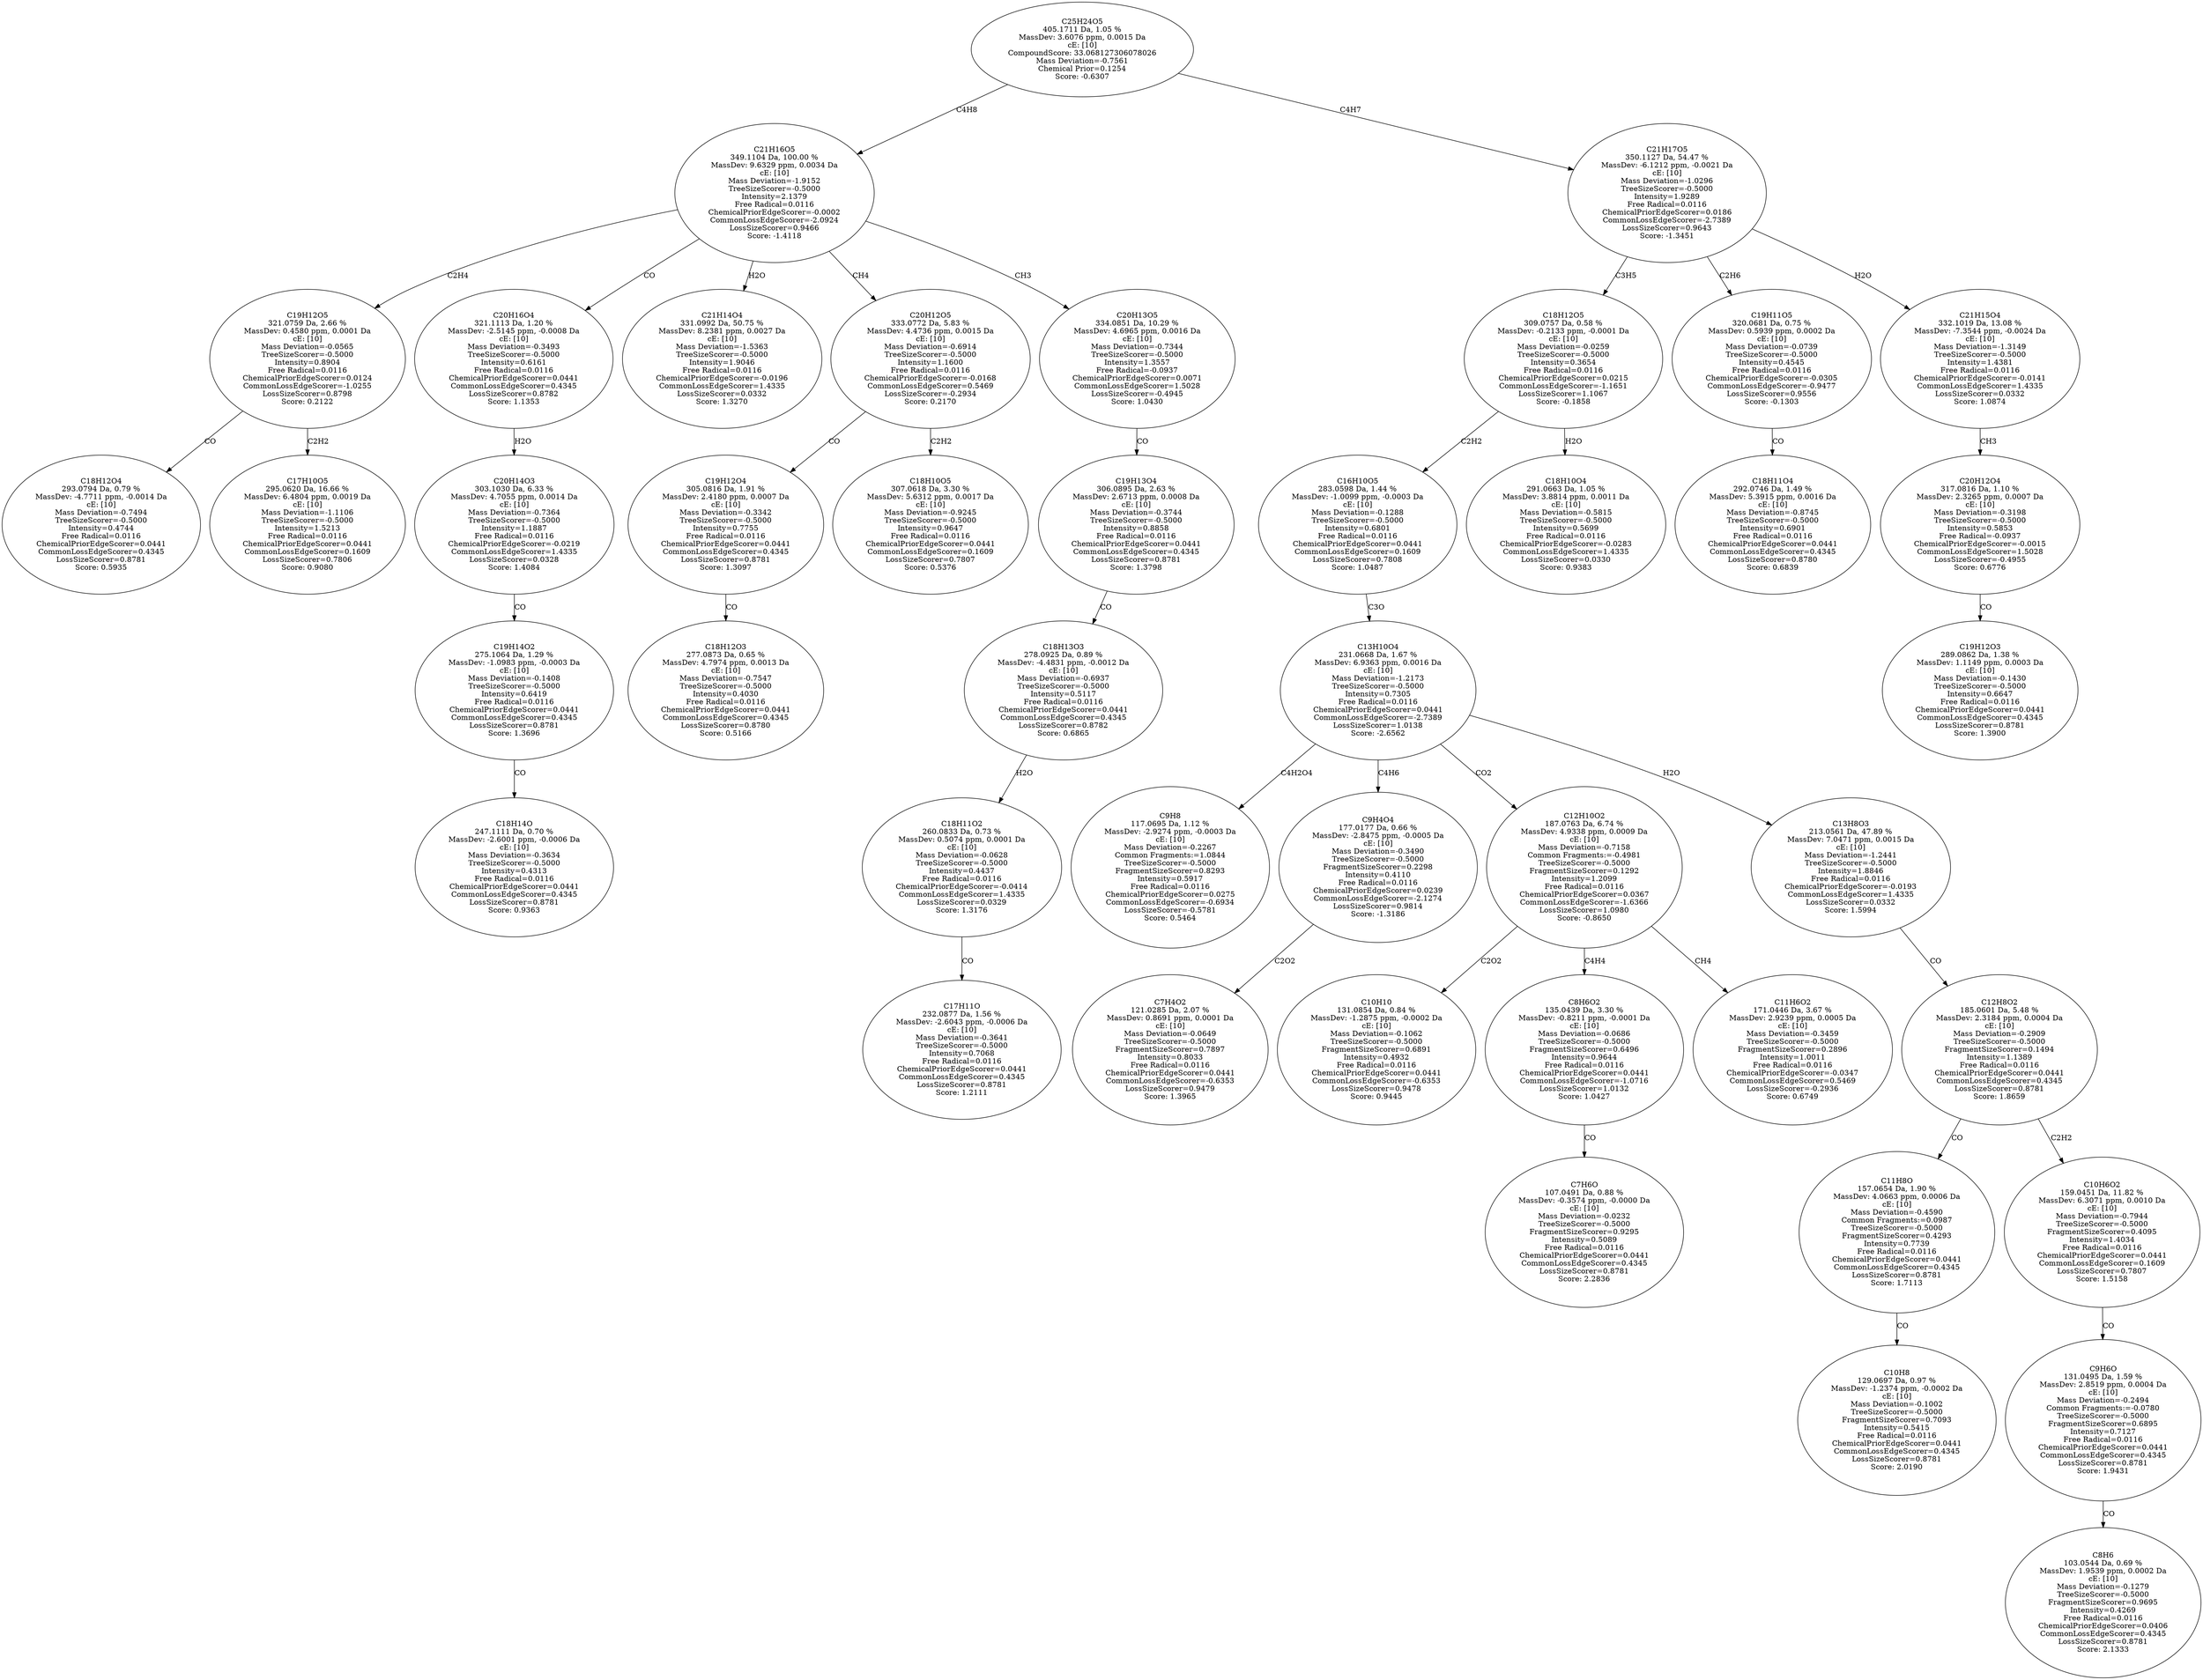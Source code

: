 strict digraph {
v1 [label="C18H12O4\n293.0794 Da, 0.79 %\nMassDev: -4.7711 ppm, -0.0014 Da\ncE: [10]\nMass Deviation=-0.7494\nTreeSizeScorer=-0.5000\nIntensity=0.4744\nFree Radical=0.0116\nChemicalPriorEdgeScorer=0.0441\nCommonLossEdgeScorer=0.4345\nLossSizeScorer=0.8781\nScore: 0.5935"];
v2 [label="C17H10O5\n295.0620 Da, 16.66 %\nMassDev: 6.4804 ppm, 0.0019 Da\ncE: [10]\nMass Deviation=-1.1106\nTreeSizeScorer=-0.5000\nIntensity=1.5213\nFree Radical=0.0116\nChemicalPriorEdgeScorer=0.0441\nCommonLossEdgeScorer=0.1609\nLossSizeScorer=0.7806\nScore: 0.9080"];
v3 [label="C19H12O5\n321.0759 Da, 2.66 %\nMassDev: 0.4580 ppm, 0.0001 Da\ncE: [10]\nMass Deviation=-0.0565\nTreeSizeScorer=-0.5000\nIntensity=0.8904\nFree Radical=0.0116\nChemicalPriorEdgeScorer=0.0124\nCommonLossEdgeScorer=-1.0255\nLossSizeScorer=0.8798\nScore: 0.2122"];
v4 [label="C18H14O\n247.1111 Da, 0.70 %\nMassDev: -2.6001 ppm, -0.0006 Da\ncE: [10]\nMass Deviation=-0.3634\nTreeSizeScorer=-0.5000\nIntensity=0.4313\nFree Radical=0.0116\nChemicalPriorEdgeScorer=0.0441\nCommonLossEdgeScorer=0.4345\nLossSizeScorer=0.8781\nScore: 0.9363"];
v5 [label="C19H14O2\n275.1064 Da, 1.29 %\nMassDev: -1.0983 ppm, -0.0003 Da\ncE: [10]\nMass Deviation=-0.1408\nTreeSizeScorer=-0.5000\nIntensity=0.6419\nFree Radical=0.0116\nChemicalPriorEdgeScorer=0.0441\nCommonLossEdgeScorer=0.4345\nLossSizeScorer=0.8781\nScore: 1.3696"];
v6 [label="C20H14O3\n303.1030 Da, 6.33 %\nMassDev: 4.7055 ppm, 0.0014 Da\ncE: [10]\nMass Deviation=-0.7364\nTreeSizeScorer=-0.5000\nIntensity=1.1887\nFree Radical=0.0116\nChemicalPriorEdgeScorer=-0.0219\nCommonLossEdgeScorer=1.4335\nLossSizeScorer=0.0328\nScore: 1.4084"];
v7 [label="C20H16O4\n321.1113 Da, 1.20 %\nMassDev: -2.5145 ppm, -0.0008 Da\ncE: [10]\nMass Deviation=-0.3493\nTreeSizeScorer=-0.5000\nIntensity=0.6161\nFree Radical=0.0116\nChemicalPriorEdgeScorer=0.0441\nCommonLossEdgeScorer=0.4345\nLossSizeScorer=0.8782\nScore: 1.1353"];
v8 [label="C21H14O4\n331.0992 Da, 50.75 %\nMassDev: 8.2381 ppm, 0.0027 Da\ncE: [10]\nMass Deviation=-1.5363\nTreeSizeScorer=-0.5000\nIntensity=1.9046\nFree Radical=0.0116\nChemicalPriorEdgeScorer=-0.0196\nCommonLossEdgeScorer=1.4335\nLossSizeScorer=0.0332\nScore: 1.3270"];
v9 [label="C18H12O3\n277.0873 Da, 0.65 %\nMassDev: 4.7974 ppm, 0.0013 Da\ncE: [10]\nMass Deviation=-0.7547\nTreeSizeScorer=-0.5000\nIntensity=0.4030\nFree Radical=0.0116\nChemicalPriorEdgeScorer=0.0441\nCommonLossEdgeScorer=0.4345\nLossSizeScorer=0.8780\nScore: 0.5166"];
v10 [label="C19H12O4\n305.0816 Da, 1.91 %\nMassDev: 2.4180 ppm, 0.0007 Da\ncE: [10]\nMass Deviation=-0.3342\nTreeSizeScorer=-0.5000\nIntensity=0.7755\nFree Radical=0.0116\nChemicalPriorEdgeScorer=0.0441\nCommonLossEdgeScorer=0.4345\nLossSizeScorer=0.8781\nScore: 1.3097"];
v11 [label="C18H10O5\n307.0618 Da, 3.30 %\nMassDev: 5.6312 ppm, 0.0017 Da\ncE: [10]\nMass Deviation=-0.9245\nTreeSizeScorer=-0.5000\nIntensity=0.9647\nFree Radical=0.0116\nChemicalPriorEdgeScorer=0.0441\nCommonLossEdgeScorer=0.1609\nLossSizeScorer=0.7807\nScore: 0.5376"];
v12 [label="C20H12O5\n333.0772 Da, 5.83 %\nMassDev: 4.4736 ppm, 0.0015 Da\ncE: [10]\nMass Deviation=-0.6914\nTreeSizeScorer=-0.5000\nIntensity=1.1600\nFree Radical=0.0116\nChemicalPriorEdgeScorer=-0.0168\nCommonLossEdgeScorer=0.5469\nLossSizeScorer=-0.2934\nScore: 0.2170"];
v13 [label="C17H11O\n232.0877 Da, 1.56 %\nMassDev: -2.6043 ppm, -0.0006 Da\ncE: [10]\nMass Deviation=-0.3641\nTreeSizeScorer=-0.5000\nIntensity=0.7068\nFree Radical=0.0116\nChemicalPriorEdgeScorer=0.0441\nCommonLossEdgeScorer=0.4345\nLossSizeScorer=0.8781\nScore: 1.2111"];
v14 [label="C18H11O2\n260.0833 Da, 0.73 %\nMassDev: 0.5074 ppm, 0.0001 Da\ncE: [10]\nMass Deviation=-0.0628\nTreeSizeScorer=-0.5000\nIntensity=0.4437\nFree Radical=0.0116\nChemicalPriorEdgeScorer=-0.0414\nCommonLossEdgeScorer=1.4335\nLossSizeScorer=0.0329\nScore: 1.3176"];
v15 [label="C18H13O3\n278.0925 Da, 0.89 %\nMassDev: -4.4831 ppm, -0.0012 Da\ncE: [10]\nMass Deviation=-0.6937\nTreeSizeScorer=-0.5000\nIntensity=0.5117\nFree Radical=0.0116\nChemicalPriorEdgeScorer=0.0441\nCommonLossEdgeScorer=0.4345\nLossSizeScorer=0.8782\nScore: 0.6865"];
v16 [label="C19H13O4\n306.0895 Da, 2.63 %\nMassDev: 2.6713 ppm, 0.0008 Da\ncE: [10]\nMass Deviation=-0.3744\nTreeSizeScorer=-0.5000\nIntensity=0.8858\nFree Radical=0.0116\nChemicalPriorEdgeScorer=0.0441\nCommonLossEdgeScorer=0.4345\nLossSizeScorer=0.8781\nScore: 1.3798"];
v17 [label="C20H13O5\n334.0851 Da, 10.29 %\nMassDev: 4.6965 ppm, 0.0016 Da\ncE: [10]\nMass Deviation=-0.7344\nTreeSizeScorer=-0.5000\nIntensity=1.3557\nFree Radical=-0.0937\nChemicalPriorEdgeScorer=0.0071\nCommonLossEdgeScorer=1.5028\nLossSizeScorer=-0.4945\nScore: 1.0430"];
v18 [label="C21H16O5\n349.1104 Da, 100.00 %\nMassDev: 9.6329 ppm, 0.0034 Da\ncE: [10]\nMass Deviation=-1.9152\nTreeSizeScorer=-0.5000\nIntensity=2.1379\nFree Radical=0.0116\nChemicalPriorEdgeScorer=-0.0002\nCommonLossEdgeScorer=-2.0924\nLossSizeScorer=0.9466\nScore: -1.4118"];
v19 [label="C9H8\n117.0695 Da, 1.12 %\nMassDev: -2.9274 ppm, -0.0003 Da\ncE: [10]\nMass Deviation=-0.2267\nCommon Fragments:=1.0844\nTreeSizeScorer=-0.5000\nFragmentSizeScorer=0.8293\nIntensity=0.5917\nFree Radical=0.0116\nChemicalPriorEdgeScorer=0.0275\nCommonLossEdgeScorer=-0.6934\nLossSizeScorer=-0.5781\nScore: 0.5464"];
v20 [label="C7H4O2\n121.0285 Da, 2.07 %\nMassDev: 0.8691 ppm, 0.0001 Da\ncE: [10]\nMass Deviation=-0.0649\nTreeSizeScorer=-0.5000\nFragmentSizeScorer=0.7897\nIntensity=0.8033\nFree Radical=0.0116\nChemicalPriorEdgeScorer=0.0441\nCommonLossEdgeScorer=-0.6353\nLossSizeScorer=0.9479\nScore: 1.3965"];
v21 [label="C9H4O4\n177.0177 Da, 0.66 %\nMassDev: -2.8475 ppm, -0.0005 Da\ncE: [10]\nMass Deviation=-0.3490\nTreeSizeScorer=-0.5000\nFragmentSizeScorer=0.2298\nIntensity=0.4110\nFree Radical=0.0116\nChemicalPriorEdgeScorer=0.0239\nCommonLossEdgeScorer=-2.1274\nLossSizeScorer=0.9814\nScore: -1.3186"];
v22 [label="C10H10\n131.0854 Da, 0.84 %\nMassDev: -1.2875 ppm, -0.0002 Da\ncE: [10]\nMass Deviation=-0.1062\nTreeSizeScorer=-0.5000\nFragmentSizeScorer=0.6891\nIntensity=0.4932\nFree Radical=0.0116\nChemicalPriorEdgeScorer=0.0441\nCommonLossEdgeScorer=-0.6353\nLossSizeScorer=0.9478\nScore: 0.9445"];
v23 [label="C7H6O\n107.0491 Da, 0.88 %\nMassDev: -0.3574 ppm, -0.0000 Da\ncE: [10]\nMass Deviation=-0.0232\nTreeSizeScorer=-0.5000\nFragmentSizeScorer=0.9295\nIntensity=0.5089\nFree Radical=0.0116\nChemicalPriorEdgeScorer=0.0441\nCommonLossEdgeScorer=0.4345\nLossSizeScorer=0.8781\nScore: 2.2836"];
v24 [label="C8H6O2\n135.0439 Da, 3.30 %\nMassDev: -0.8211 ppm, -0.0001 Da\ncE: [10]\nMass Deviation=-0.0686\nTreeSizeScorer=-0.5000\nFragmentSizeScorer=0.6496\nIntensity=0.9644\nFree Radical=0.0116\nChemicalPriorEdgeScorer=0.0441\nCommonLossEdgeScorer=-1.0716\nLossSizeScorer=1.0132\nScore: 1.0427"];
v25 [label="C11H6O2\n171.0446 Da, 3.67 %\nMassDev: 2.9239 ppm, 0.0005 Da\ncE: [10]\nMass Deviation=-0.3459\nTreeSizeScorer=-0.5000\nFragmentSizeScorer=0.2896\nIntensity=1.0011\nFree Radical=0.0116\nChemicalPriorEdgeScorer=-0.0347\nCommonLossEdgeScorer=0.5469\nLossSizeScorer=-0.2936\nScore: 0.6749"];
v26 [label="C12H10O2\n187.0763 Da, 6.74 %\nMassDev: 4.9338 ppm, 0.0009 Da\ncE: [10]\nMass Deviation=-0.7158\nCommon Fragments:=-0.4981\nTreeSizeScorer=-0.5000\nFragmentSizeScorer=0.1292\nIntensity=1.2099\nFree Radical=0.0116\nChemicalPriorEdgeScorer=0.0367\nCommonLossEdgeScorer=-1.6366\nLossSizeScorer=1.0980\nScore: -0.8650"];
v27 [label="C10H8\n129.0697 Da, 0.97 %\nMassDev: -1.2374 ppm, -0.0002 Da\ncE: [10]\nMass Deviation=-0.1002\nTreeSizeScorer=-0.5000\nFragmentSizeScorer=0.7093\nIntensity=0.5415\nFree Radical=0.0116\nChemicalPriorEdgeScorer=0.0441\nCommonLossEdgeScorer=0.4345\nLossSizeScorer=0.8781\nScore: 2.0190"];
v28 [label="C11H8O\n157.0654 Da, 1.90 %\nMassDev: 4.0663 ppm, 0.0006 Da\ncE: [10]\nMass Deviation=-0.4590\nCommon Fragments:=0.0987\nTreeSizeScorer=-0.5000\nFragmentSizeScorer=0.4293\nIntensity=0.7739\nFree Radical=0.0116\nChemicalPriorEdgeScorer=0.0441\nCommonLossEdgeScorer=0.4345\nLossSizeScorer=0.8781\nScore: 1.7113"];
v29 [label="C8H6\n103.0544 Da, 0.69 %\nMassDev: 1.9539 ppm, 0.0002 Da\ncE: [10]\nMass Deviation=-0.1279\nTreeSizeScorer=-0.5000\nFragmentSizeScorer=0.9695\nIntensity=0.4269\nFree Radical=0.0116\nChemicalPriorEdgeScorer=0.0406\nCommonLossEdgeScorer=0.4345\nLossSizeScorer=0.8781\nScore: 2.1333"];
v30 [label="C9H6O\n131.0495 Da, 1.59 %\nMassDev: 2.8519 ppm, 0.0004 Da\ncE: [10]\nMass Deviation=-0.2494\nCommon Fragments:=-0.0780\nTreeSizeScorer=-0.5000\nFragmentSizeScorer=0.6895\nIntensity=0.7127\nFree Radical=0.0116\nChemicalPriorEdgeScorer=0.0441\nCommonLossEdgeScorer=0.4345\nLossSizeScorer=0.8781\nScore: 1.9431"];
v31 [label="C10H6O2\n159.0451 Da, 11.82 %\nMassDev: 6.3071 ppm, 0.0010 Da\ncE: [10]\nMass Deviation=-0.7944\nTreeSizeScorer=-0.5000\nFragmentSizeScorer=0.4095\nIntensity=1.4034\nFree Radical=0.0116\nChemicalPriorEdgeScorer=0.0441\nCommonLossEdgeScorer=0.1609\nLossSizeScorer=0.7807\nScore: 1.5158"];
v32 [label="C12H8O2\n185.0601 Da, 5.48 %\nMassDev: 2.3184 ppm, 0.0004 Da\ncE: [10]\nMass Deviation=-0.2909\nTreeSizeScorer=-0.5000\nFragmentSizeScorer=0.1494\nIntensity=1.1389\nFree Radical=0.0116\nChemicalPriorEdgeScorer=0.0441\nCommonLossEdgeScorer=0.4345\nLossSizeScorer=0.8781\nScore: 1.8659"];
v33 [label="C13H8O3\n213.0561 Da, 47.89 %\nMassDev: 7.0471 ppm, 0.0015 Da\ncE: [10]\nMass Deviation=-1.2441\nTreeSizeScorer=-0.5000\nIntensity=1.8846\nFree Radical=0.0116\nChemicalPriorEdgeScorer=-0.0193\nCommonLossEdgeScorer=1.4335\nLossSizeScorer=0.0332\nScore: 1.5994"];
v34 [label="C13H10O4\n231.0668 Da, 1.67 %\nMassDev: 6.9363 ppm, 0.0016 Da\ncE: [10]\nMass Deviation=-1.2173\nTreeSizeScorer=-0.5000\nIntensity=0.7305\nFree Radical=0.0116\nChemicalPriorEdgeScorer=0.0441\nCommonLossEdgeScorer=-2.7389\nLossSizeScorer=1.0138\nScore: -2.6562"];
v35 [label="C16H10O5\n283.0598 Da, 1.44 %\nMassDev: -1.0099 ppm, -0.0003 Da\ncE: [10]\nMass Deviation=-0.1288\nTreeSizeScorer=-0.5000\nIntensity=0.6801\nFree Radical=0.0116\nChemicalPriorEdgeScorer=0.0441\nCommonLossEdgeScorer=0.1609\nLossSizeScorer=0.7808\nScore: 1.0487"];
v36 [label="C18H10O4\n291.0663 Da, 1.05 %\nMassDev: 3.8814 ppm, 0.0011 Da\ncE: [10]\nMass Deviation=-0.5815\nTreeSizeScorer=-0.5000\nIntensity=0.5699\nFree Radical=0.0116\nChemicalPriorEdgeScorer=-0.0283\nCommonLossEdgeScorer=1.4335\nLossSizeScorer=0.0330\nScore: 0.9383"];
v37 [label="C18H12O5\n309.0757 Da, 0.58 %\nMassDev: -0.2133 ppm, -0.0001 Da\ncE: [10]\nMass Deviation=-0.0259\nTreeSizeScorer=-0.5000\nIntensity=0.3654\nFree Radical=0.0116\nChemicalPriorEdgeScorer=0.0215\nCommonLossEdgeScorer=-1.1651\nLossSizeScorer=1.1067\nScore: -0.1858"];
v38 [label="C18H11O4\n292.0746 Da, 1.49 %\nMassDev: 5.3915 ppm, 0.0016 Da\ncE: [10]\nMass Deviation=-0.8745\nTreeSizeScorer=-0.5000\nIntensity=0.6901\nFree Radical=0.0116\nChemicalPriorEdgeScorer=0.0441\nCommonLossEdgeScorer=0.4345\nLossSizeScorer=0.8780\nScore: 0.6839"];
v39 [label="C19H11O5\n320.0681 Da, 0.75 %\nMassDev: 0.5939 ppm, 0.0002 Da\ncE: [10]\nMass Deviation=-0.0739\nTreeSizeScorer=-0.5000\nIntensity=0.4545\nFree Radical=0.0116\nChemicalPriorEdgeScorer=-0.0305\nCommonLossEdgeScorer=-0.9477\nLossSizeScorer=0.9556\nScore: -0.1303"];
v40 [label="C19H12O3\n289.0862 Da, 1.38 %\nMassDev: 1.1149 ppm, 0.0003 Da\ncE: [10]\nMass Deviation=-0.1430\nTreeSizeScorer=-0.5000\nIntensity=0.6647\nFree Radical=0.0116\nChemicalPriorEdgeScorer=0.0441\nCommonLossEdgeScorer=0.4345\nLossSizeScorer=0.8781\nScore: 1.3900"];
v41 [label="C20H12O4\n317.0816 Da, 1.10 %\nMassDev: 2.3265 ppm, 0.0007 Da\ncE: [10]\nMass Deviation=-0.3198\nTreeSizeScorer=-0.5000\nIntensity=0.5853\nFree Radical=-0.0937\nChemicalPriorEdgeScorer=-0.0015\nCommonLossEdgeScorer=1.5028\nLossSizeScorer=-0.4955\nScore: 0.6776"];
v42 [label="C21H15O4\n332.1019 Da, 13.08 %\nMassDev: -7.3544 ppm, -0.0024 Da\ncE: [10]\nMass Deviation=-1.3149\nTreeSizeScorer=-0.5000\nIntensity=1.4381\nFree Radical=0.0116\nChemicalPriorEdgeScorer=-0.0141\nCommonLossEdgeScorer=1.4335\nLossSizeScorer=0.0332\nScore: 1.0874"];
v43 [label="C21H17O5\n350.1127 Da, 54.47 %\nMassDev: -6.1212 ppm, -0.0021 Da\ncE: [10]\nMass Deviation=-1.0296\nTreeSizeScorer=-0.5000\nIntensity=1.9289\nFree Radical=0.0116\nChemicalPriorEdgeScorer=0.0186\nCommonLossEdgeScorer=-2.7389\nLossSizeScorer=0.9643\nScore: -1.3451"];
v44 [label="C25H24O5\n405.1711 Da, 1.05 %\nMassDev: 3.6076 ppm, 0.0015 Da\ncE: [10]\nCompoundScore: 33.068127306078026\nMass Deviation=-0.7561\nChemical Prior=0.1254\nScore: -0.6307"];
v3 -> v1 [label="CO"];
v3 -> v2 [label="C2H2"];
v18 -> v3 [label="C2H4"];
v5 -> v4 [label="CO"];
v6 -> v5 [label="CO"];
v7 -> v6 [label="H2O"];
v18 -> v7 [label="CO"];
v18 -> v8 [label="H2O"];
v10 -> v9 [label="CO"];
v12 -> v10 [label="CO"];
v12 -> v11 [label="C2H2"];
v18 -> v12 [label="CH4"];
v14 -> v13 [label="CO"];
v15 -> v14 [label="H2O"];
v16 -> v15 [label="CO"];
v17 -> v16 [label="CO"];
v18 -> v17 [label="CH3"];
v44 -> v18 [label="C4H8"];
v34 -> v19 [label="C4H2O4"];
v21 -> v20 [label="C2O2"];
v34 -> v21 [label="C4H6"];
v26 -> v22 [label="C2O2"];
v24 -> v23 [label="CO"];
v26 -> v24 [label="C4H4"];
v26 -> v25 [label="CH4"];
v34 -> v26 [label="CO2"];
v28 -> v27 [label="CO"];
v32 -> v28 [label="CO"];
v30 -> v29 [label="CO"];
v31 -> v30 [label="CO"];
v32 -> v31 [label="C2H2"];
v33 -> v32 [label="CO"];
v34 -> v33 [label="H2O"];
v35 -> v34 [label="C3O"];
v37 -> v35 [label="C2H2"];
v37 -> v36 [label="H2O"];
v43 -> v37 [label="C3H5"];
v39 -> v38 [label="CO"];
v43 -> v39 [label="C2H6"];
v41 -> v40 [label="CO"];
v42 -> v41 [label="CH3"];
v43 -> v42 [label="H2O"];
v44 -> v43 [label="C4H7"];
}